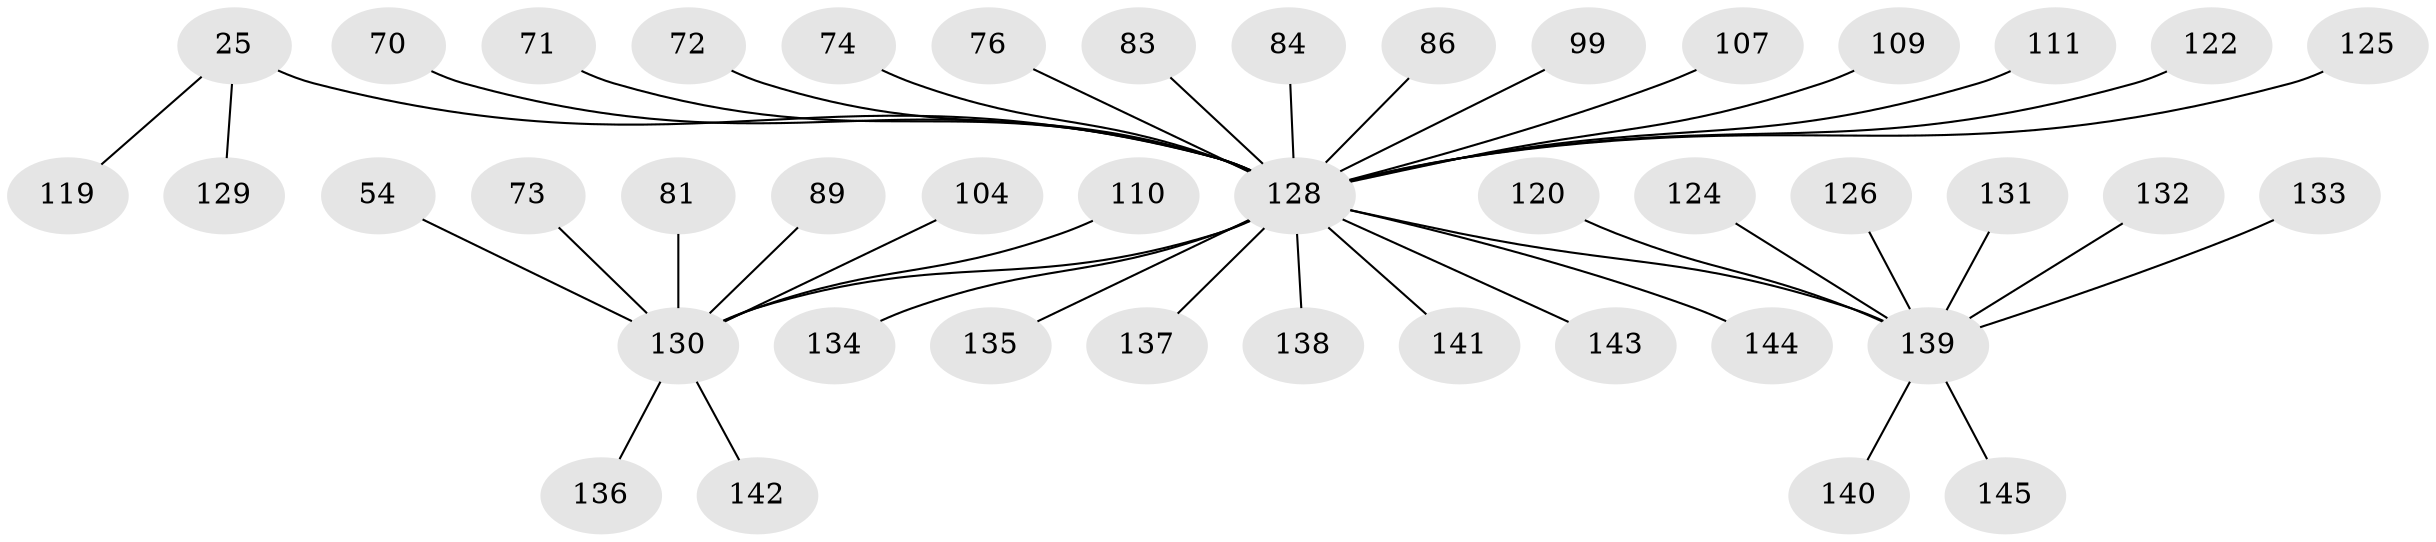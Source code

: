 // original degree distribution, {3: 0.07586206896551724, 11: 0.006896551724137931, 21: 0.006896551724137931, 2: 0.15172413793103448, 1: 0.6551724137931034, 15: 0.006896551724137931, 4: 0.06206896551724138, 10: 0.006896551724137931, 13: 0.006896551724137931, 9: 0.006896551724137931, 6: 0.006896551724137931, 7: 0.006896551724137931}
// Generated by graph-tools (version 1.1) at 2025/51/03/04/25 21:51:35]
// undirected, 43 vertices, 42 edges
graph export_dot {
graph [start="1"]
  node [color=gray90,style=filled];
  25;
  54;
  70;
  71;
  72 [super="+15"];
  73;
  74;
  76;
  81;
  83;
  84;
  86;
  89;
  99 [super="+42"];
  104;
  107;
  109;
  110;
  111;
  119;
  120 [super="+27"];
  122 [super="+40+121"];
  124;
  125 [super="+57"];
  126;
  128 [super="+16+22+34+45+48+62"];
  129 [super="+98+105"];
  130 [super="+112+123+14"];
  131 [super="+69"];
  132;
  133;
  134 [super="+118"];
  135;
  136;
  137 [super="+49+56"];
  138 [super="+101+108+115"];
  139 [super="+29+58+32+67+12+17+50+51+60+61+65+78+91+93+96+97+102+103+113+116+117"];
  140;
  141 [super="+4"];
  142 [super="+47+77"];
  143 [super="+79"];
  144 [super="+21+87+127"];
  145;
  25 -- 119;
  25 -- 129;
  25 -- 128 [weight=2];
  54 -- 130;
  70 -- 128;
  71 -- 128;
  72 -- 128;
  73 -- 130;
  74 -- 128;
  76 -- 128;
  81 -- 130;
  83 -- 128;
  84 -- 128;
  86 -- 128;
  89 -- 130;
  99 -- 128;
  104 -- 130;
  107 -- 128;
  109 -- 128;
  110 -- 130;
  111 -- 128;
  120 -- 139;
  122 -- 128;
  124 -- 139;
  125 -- 128;
  126 -- 139;
  128 -- 134;
  128 -- 135;
  128 -- 137;
  128 -- 138;
  128 -- 139 [weight=3];
  128 -- 141;
  128 -- 143;
  128 -- 144;
  128 -- 130 [weight=3];
  130 -- 136;
  130 -- 142;
  131 -- 139;
  132 -- 139;
  133 -- 139;
  139 -- 140;
  139 -- 145;
}
